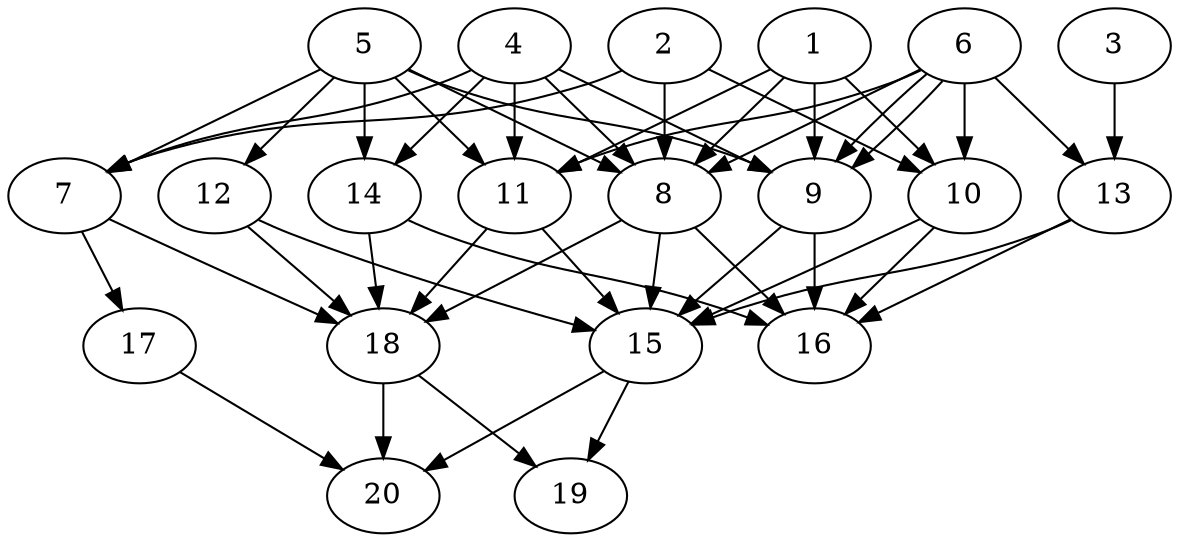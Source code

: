 // DAG automatically generated by daggen at Tue Aug  6 16:20:30 2019
// ./daggen --dot -n 20 --ccr 0.5 --fat 0.6 --regular 0.5 --density 0.7 --mindata 5242880 --maxdata 52428800 
digraph G {
  1 [size="16769024", alpha="0.05", expect_size="8384512"] 
  1 -> 8 [size ="8384512"]
  1 -> 9 [size ="8384512"]
  1 -> 10 [size ="8384512"]
  1 -> 11 [size ="8384512"]
  2 [size="86814720", alpha="0.08", expect_size="43407360"] 
  2 -> 7 [size ="43407360"]
  2 -> 8 [size ="43407360"]
  2 -> 10 [size ="43407360"]
  3 [size="30922752", alpha="0.05", expect_size="15461376"] 
  3 -> 13 [size ="15461376"]
  4 [size="82526208", alpha="0.15", expect_size="41263104"] 
  4 -> 7 [size ="41263104"]
  4 -> 8 [size ="41263104"]
  4 -> 9 [size ="41263104"]
  4 -> 11 [size ="41263104"]
  4 -> 14 [size ="41263104"]
  5 [size="42280960", alpha="0.20", expect_size="21140480"] 
  5 -> 7 [size ="21140480"]
  5 -> 8 [size ="21140480"]
  5 -> 9 [size ="21140480"]
  5 -> 11 [size ="21140480"]
  5 -> 12 [size ="21140480"]
  5 -> 14 [size ="21140480"]
  6 [size="50300928", alpha="0.16", expect_size="25150464"] 
  6 -> 8 [size ="25150464"]
  6 -> 9 [size ="25150464"]
  6 -> 9 [size ="25150464"]
  6 -> 10 [size ="25150464"]
  6 -> 11 [size ="25150464"]
  6 -> 13 [size ="25150464"]
  7 [size="53467136", alpha="0.04", expect_size="26733568"] 
  7 -> 17 [size ="26733568"]
  7 -> 18 [size ="26733568"]
  8 [size="27981824", alpha="0.11", expect_size="13990912"] 
  8 -> 15 [size ="13990912"]
  8 -> 16 [size ="13990912"]
  8 -> 18 [size ="13990912"]
  9 [size="103454720", alpha="0.15", expect_size="51727360"] 
  9 -> 15 [size ="51727360"]
  9 -> 16 [size ="51727360"]
  10 [size="68915200", alpha="0.18", expect_size="34457600"] 
  10 -> 15 [size ="34457600"]
  10 -> 16 [size ="34457600"]
  11 [size="63424512", alpha="0.16", expect_size="31712256"] 
  11 -> 15 [size ="31712256"]
  11 -> 18 [size ="31712256"]
  12 [size="85555200", alpha="0.02", expect_size="42777600"] 
  12 -> 15 [size ="42777600"]
  12 -> 18 [size ="42777600"]
  13 [size="30062592", alpha="0.13", expect_size="15031296"] 
  13 -> 15 [size ="15031296"]
  13 -> 16 [size ="15031296"]
  14 [size="53170176", alpha="0.13", expect_size="26585088"] 
  14 -> 16 [size ="26585088"]
  14 -> 18 [size ="26585088"]
  15 [size="31027200", alpha="0.06", expect_size="15513600"] 
  15 -> 19 [size ="15513600"]
  15 -> 20 [size ="15513600"]
  16 [size="30275584", alpha="0.01", expect_size="15137792"] 
  17 [size="12515328", alpha="0.01", expect_size="6257664"] 
  17 -> 20 [size ="6257664"]
  18 [size="33619968", alpha="0.17", expect_size="16809984"] 
  18 -> 19 [size ="16809984"]
  18 -> 20 [size ="16809984"]
  19 [size="85880832", alpha="0.01", expect_size="42940416"] 
  20 [size="61040640", alpha="0.05", expect_size="30520320"] 
}

